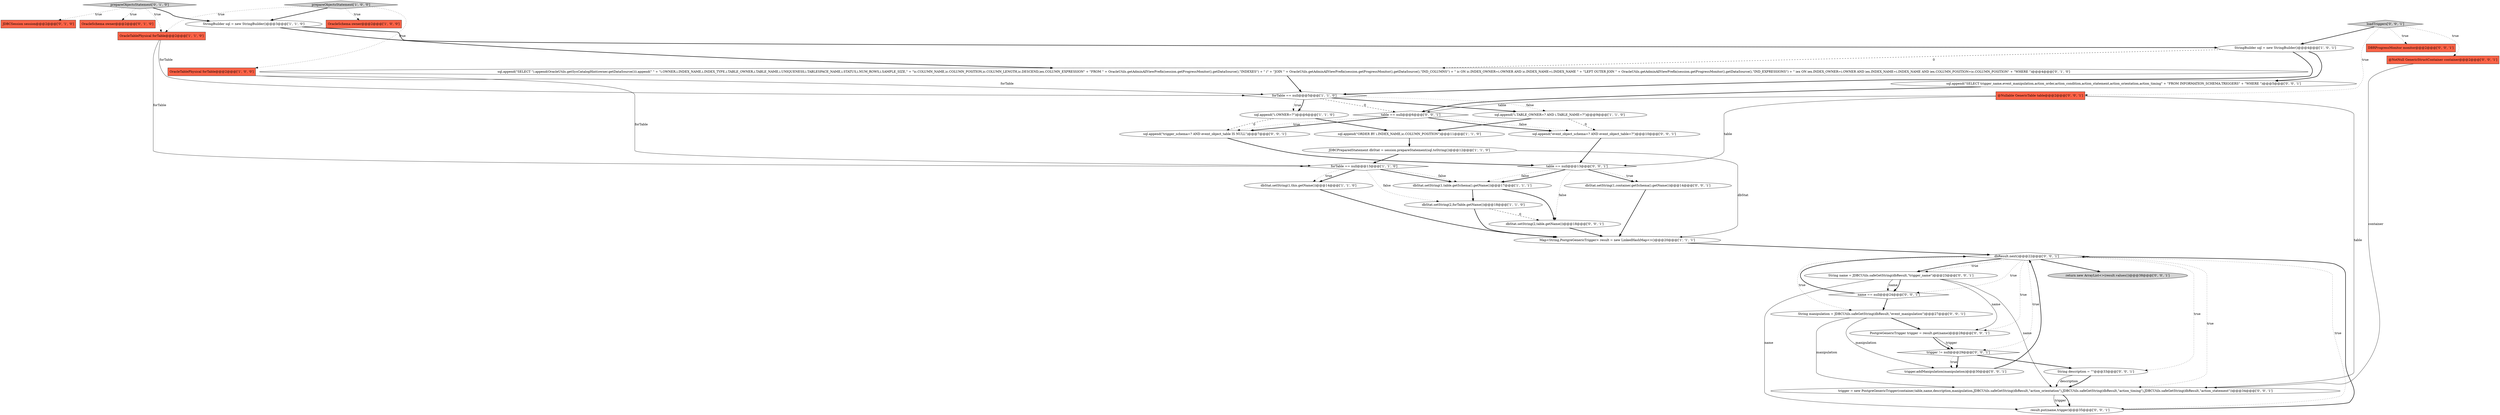 digraph {
13 [style = filled, label = "Map<String,PostgreGenericTrigger> result = new LinkedHashMap<>()@@@20@@@['1', '1', '1']", fillcolor = white, shape = ellipse image = "AAA0AAABBB1BBB"];
40 [style = filled, label = "String name = JDBCUtils.safeGetString(dbResult,\"trigger_name\")@@@23@@@['0', '0', '1']", fillcolor = white, shape = ellipse image = "AAA0AAABBB3BBB"];
9 [style = filled, label = "StringBuilder sql = new StringBuilder()@@@4@@@['1', '0', '1']", fillcolor = white, shape = ellipse image = "AAA0AAABBB1BBB"];
39 [style = filled, label = "@Nullable GenericTable table@@@2@@@['0', '0', '1']", fillcolor = tomato, shape = box image = "AAA0AAABBB3BBB"];
14 [style = filled, label = "dbStat.setString(1,this.getName())@@@14@@@['1', '1', '0']", fillcolor = white, shape = ellipse image = "AAA0AAABBB1BBB"];
31 [style = filled, label = "String description = \"\"@@@33@@@['0', '0', '1']", fillcolor = white, shape = ellipse image = "AAA0AAABBB3BBB"];
20 [style = filled, label = "trigger.addManipulation(manipulation)@@@30@@@['0', '0', '1']", fillcolor = white, shape = ellipse image = "AAA0AAABBB3BBB"];
15 [style = filled, label = "sql.append(\"i.TABLE_OWNER=? AND i.TABLE_NAME=?\")@@@9@@@['1', '1', '0']", fillcolor = white, shape = ellipse image = "AAA0AAABBB1BBB"];
17 [style = filled, label = "JDBCSession session@@@2@@@['0', '1', '0']", fillcolor = tomato, shape = box image = "AAA0AAABBB2BBB"];
26 [style = filled, label = "sql.append(\"trigger_schema=? AND event_object_table IS NULL\")@@@7@@@['0', '0', '1']", fillcolor = white, shape = ellipse image = "AAA0AAABBB3BBB"];
24 [style = filled, label = "DBRProgressMonitor monitor@@@2@@@['0', '0', '1']", fillcolor = tomato, shape = box image = "AAA0AAABBB3BBB"];
35 [style = filled, label = "sql.append(\"SELECT trigger_name,event_manipulation,action_order,action_condition,action_statement,action_orientation,action_timing\" + \"FROM INFORMATION_SCHEMA.TRIGGERS\" + \"WHERE \")@@@5@@@['0', '0', '1']", fillcolor = white, shape = ellipse image = "AAA0AAABBB3BBB"];
1 [style = filled, label = "StringBuilder sql = new StringBuilder()@@@3@@@['1', '1', '0']", fillcolor = white, shape = ellipse image = "AAA0AAABBB1BBB"];
2 [style = filled, label = "OracleSchema owner@@@2@@@['1', '0', '0']", fillcolor = tomato, shape = box image = "AAA0AAABBB1BBB"];
10 [style = filled, label = "dbStat.setString(1,table.getSchema().getName())@@@17@@@['1', '1', '1']", fillcolor = white, shape = ellipse image = "AAA0AAABBB1BBB"];
32 [style = filled, label = "trigger = new PostgreGenericTrigger(container,table,name,description,manipulation,JDBCUtils.safeGetString(dbResult,\"action_orientation\"),JDBCUtils.safeGetString(dbResult,\"action_timing\"),JDBCUtils.safeGetString(dbResult,\"action_statement\"))@@@34@@@['0', '0', '1']", fillcolor = white, shape = ellipse image = "AAA0AAABBB3BBB"];
30 [style = filled, label = "loadTriggers['0', '0', '1']", fillcolor = lightgray, shape = diamond image = "AAA0AAABBB3BBB"];
18 [style = filled, label = "OracleSchema owner@@@2@@@['0', '1', '0']", fillcolor = tomato, shape = box image = "AAA0AAABBB2BBB"];
23 [style = filled, label = "name == null@@@24@@@['0', '0', '1']", fillcolor = white, shape = diamond image = "AAA0AAABBB3BBB"];
19 [style = filled, label = "sql.append(\"SELECT \").append(OracleUtils.getSysCatalogHint(owner.getDataSource())).append(\" \" + \"i.OWNER,i.INDEX_NAME,i.INDEX_TYPE,i.TABLE_OWNER,i.TABLE_NAME,i.UNIQUENESS,i.TABLESPACE_NAME,i.STATUS,i.NUM_ROWS,i.SAMPLE_SIZE,\" + \"ic.COLUMN_NAME,ic.COLUMN_POSITION,ic.COLUMN_LENGTH,ic.DESCEND,iex.COLUMN_EXPRESSION\" + \"FROM \" + OracleUtils.getAdminAllViewPrefix(session.getProgressMonitor(),getDataSource(),\"INDEXES\") + \" i\" + \"JOIN \" + OracleUtils.getAdminAllViewPrefix(session.getProgressMonitor(),getDataSource(),\"IND_COLUMNS\") + \" ic ON ic.INDEX_OWNER=i.OWNER AND ic.INDEX_NAME=i.INDEX_NAME \" + \"LEFT OUTER JOIN \" + OracleUtils.getAdminAllViewPrefix(session.getProgressMonitor(),getDataSource(),\"IND_EXPRESSIONS\") + \" iex ON iex.INDEX_OWNER=i.OWNER AND iex.INDEX_NAME=i.INDEX_NAME AND iex.COLUMN_POSITION=ic.COLUMN_POSITION\" + \"WHERE \")@@@4@@@['0', '1', '0']", fillcolor = white, shape = ellipse image = "AAA1AAABBB2BBB"];
41 [style = filled, label = "trigger != null@@@29@@@['0', '0', '1']", fillcolor = white, shape = diamond image = "AAA0AAABBB3BBB"];
33 [style = filled, label = "dbResult.next()@@@22@@@['0', '0', '1']", fillcolor = white, shape = diamond image = "AAA0AAABBB3BBB"];
34 [style = filled, label = "String manipulation = JDBCUtils.safeGetString(dbResult,\"event_manipulation\")@@@27@@@['0', '0', '1']", fillcolor = white, shape = ellipse image = "AAA0AAABBB3BBB"];
0 [style = filled, label = "OracleTablePhysical forTable@@@2@@@['1', '0', '0']", fillcolor = tomato, shape = box image = "AAA0AAABBB1BBB"];
7 [style = filled, label = "sql.append(\"ORDER BY i.INDEX_NAME,ic.COLUMN_POSITION\")@@@11@@@['1', '1', '0']", fillcolor = white, shape = ellipse image = "AAA0AAABBB1BBB"];
5 [style = filled, label = "OracleTablePhysical forTable@@@2@@@['1', '1', '0']", fillcolor = tomato, shape = box image = "AAA0AAABBB1BBB"];
8 [style = filled, label = "forTable == null@@@13@@@['1', '1', '0']", fillcolor = white, shape = diamond image = "AAA0AAABBB1BBB"];
16 [style = filled, label = "prepareObjectsStatement['0', '1', '0']", fillcolor = lightgray, shape = diamond image = "AAA0AAABBB2BBB"];
37 [style = filled, label = "dbStat.setString(1,container.getSchema().getName())@@@14@@@['0', '0', '1']", fillcolor = white, shape = ellipse image = "AAA0AAABBB3BBB"];
29 [style = filled, label = "result.put(name,trigger)@@@35@@@['0', '0', '1']", fillcolor = white, shape = ellipse image = "AAA0AAABBB3BBB"];
25 [style = filled, label = "@NotNull GenericStructContainer container@@@2@@@['0', '0', '1']", fillcolor = tomato, shape = box image = "AAA0AAABBB3BBB"];
11 [style = filled, label = "JDBCPreparedStatement dbStat = session.prepareStatement(sql.toString())@@@12@@@['1', '1', '0']", fillcolor = white, shape = ellipse image = "AAA0AAABBB1BBB"];
6 [style = filled, label = "forTable == null@@@5@@@['1', '1', '0']", fillcolor = white, shape = diamond image = "AAA0AAABBB1BBB"];
28 [style = filled, label = "dbStat.setString(2,table.getName())@@@18@@@['0', '0', '1']", fillcolor = white, shape = ellipse image = "AAA0AAABBB3BBB"];
4 [style = filled, label = "sql.append(\"i.OWNER=?\")@@@6@@@['1', '1', '0']", fillcolor = white, shape = ellipse image = "AAA0AAABBB1BBB"];
22 [style = filled, label = "return new ArrayList<>(result.values())@@@38@@@['0', '0', '1']", fillcolor = lightgray, shape = ellipse image = "AAA0AAABBB3BBB"];
12 [style = filled, label = "prepareObjectsStatement['1', '0', '0']", fillcolor = lightgray, shape = diamond image = "AAA0AAABBB1BBB"];
38 [style = filled, label = "table == null@@@6@@@['0', '0', '1']", fillcolor = white, shape = diamond image = "AAA0AAABBB3BBB"];
3 [style = filled, label = "dbStat.setString(2,forTable.getName())@@@18@@@['1', '1', '0']", fillcolor = white, shape = ellipse image = "AAA0AAABBB1BBB"];
36 [style = filled, label = "PostgreGenericTrigger trigger = result.get(name)@@@28@@@['0', '0', '1']", fillcolor = white, shape = ellipse image = "AAA0AAABBB3BBB"];
27 [style = filled, label = "sql.append(\"event_object_schema=? AND event_object_table=?\")@@@10@@@['0', '0', '1']", fillcolor = white, shape = ellipse image = "AAA0AAABBB3BBB"];
21 [style = filled, label = "table == null@@@13@@@['0', '0', '1']", fillcolor = white, shape = diamond image = "AAA0AAABBB3BBB"];
38->26 [style = bold, label=""];
28->13 [style = bold, label=""];
8->14 [style = bold, label=""];
34->20 [style = solid, label="manipulation"];
19->6 [style = bold, label=""];
33->32 [style = dotted, label="true"];
16->18 [style = dotted, label="true"];
30->39 [style = dotted, label="true"];
12->1 [style = bold, label=""];
40->29 [style = solid, label="name"];
10->28 [style = bold, label=""];
7->11 [style = bold, label=""];
40->32 [style = solid, label="name"];
3->13 [style = bold, label=""];
31->32 [style = bold, label=""];
33->31 [style = dotted, label="true"];
10->3 [style = bold, label=""];
12->5 [style = dotted, label="true"];
6->4 [style = dotted, label="true"];
16->1 [style = bold, label=""];
40->23 [style = solid, label="name"];
21->37 [style = bold, label=""];
29->33 [style = bold, label=""];
8->3 [style = dotted, label="false"];
27->21 [style = bold, label=""];
36->41 [style = solid, label="trigger"];
26->21 [style = bold, label=""];
1->9 [style = bold, label=""];
6->15 [style = bold, label=""];
21->37 [style = dotted, label="true"];
14->13 [style = bold, label=""];
23->33 [style = bold, label=""];
38->26 [style = dotted, label="true"];
15->7 [style = bold, label=""];
37->13 [style = bold, label=""];
36->41 [style = bold, label=""];
23->34 [style = bold, label=""];
9->19 [style = dashed, label="0"];
0->8 [style = solid, label="forTable"];
31->32 [style = solid, label="description"];
0->6 [style = solid, label="forTable"];
33->36 [style = dotted, label="true"];
32->29 [style = bold, label=""];
16->5 [style = dotted, label="true"];
8->10 [style = bold, label=""];
21->10 [style = dotted, label="false"];
33->41 [style = dotted, label="true"];
33->23 [style = dotted, label="true"];
33->40 [style = dotted, label="true"];
4->26 [style = dashed, label="0"];
4->7 [style = bold, label=""];
6->4 [style = bold, label=""];
40->23 [style = bold, label=""];
9->35 [style = bold, label=""];
12->0 [style = dotted, label="true"];
34->36 [style = bold, label=""];
30->24 [style = dotted, label="true"];
6->15 [style = dotted, label="false"];
41->31 [style = bold, label=""];
12->2 [style = dotted, label="true"];
21->10 [style = bold, label=""];
33->40 [style = bold, label=""];
9->6 [style = bold, label=""];
3->28 [style = dashed, label="0"];
11->8 [style = bold, label=""];
39->38 [style = solid, label="table"];
33->29 [style = dotted, label="true"];
30->25 [style = dotted, label="true"];
33->34 [style = dotted, label="true"];
16->17 [style = dotted, label="true"];
15->27 [style = dashed, label="0"];
20->33 [style = bold, label=""];
21->28 [style = dotted, label="false"];
39->32 [style = solid, label="table"];
25->32 [style = solid, label="container"];
30->9 [style = bold, label=""];
8->10 [style = dotted, label="false"];
41->20 [style = dotted, label="true"];
13->33 [style = bold, label=""];
39->21 [style = solid, label="table"];
34->32 [style = solid, label="manipulation"];
38->27 [style = dotted, label="false"];
5->8 [style = solid, label="forTable"];
33->22 [style = bold, label=""];
35->38 [style = bold, label=""];
11->13 [style = solid, label="dbStat"];
1->19 [style = bold, label=""];
8->14 [style = dotted, label="true"];
32->29 [style = solid, label="trigger"];
5->6 [style = solid, label="forTable"];
6->38 [style = dashed, label="0"];
38->27 [style = bold, label=""];
41->20 [style = bold, label=""];
40->36 [style = solid, label="name"];
}
